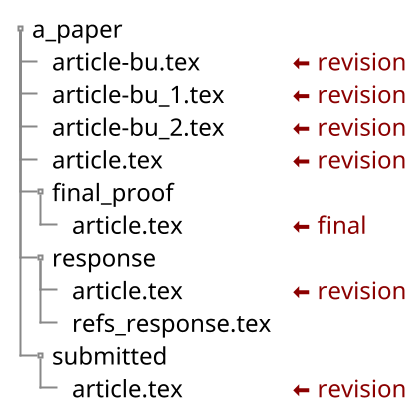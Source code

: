 @startsalt
{
scale 2
{T
 + a_paper
 ++ article-bu.tex       | <color:darkred><&arrow-thick-left> revision
 ++ article-bu_1.tex     | <color:darkred><&arrow-thick-left> revision
 ++ article-bu_2.tex     | <color:darkred><&arrow-thick-left> revision
 ++ article.tex          | <color:darkred><&arrow-thick-left> revision
 ++ final_proof
 +++ article.tex         | <color:darkred><&arrow-thick-left> final
 ++ response
 +++ article.tex         | <color:darkred><&arrow-thick-left> revision
 +++ refs_response.tex
 ++ submitted
 +++ article.tex         | <color:darkred><&arrow-thick-left> revision
}
}
@endsalt
